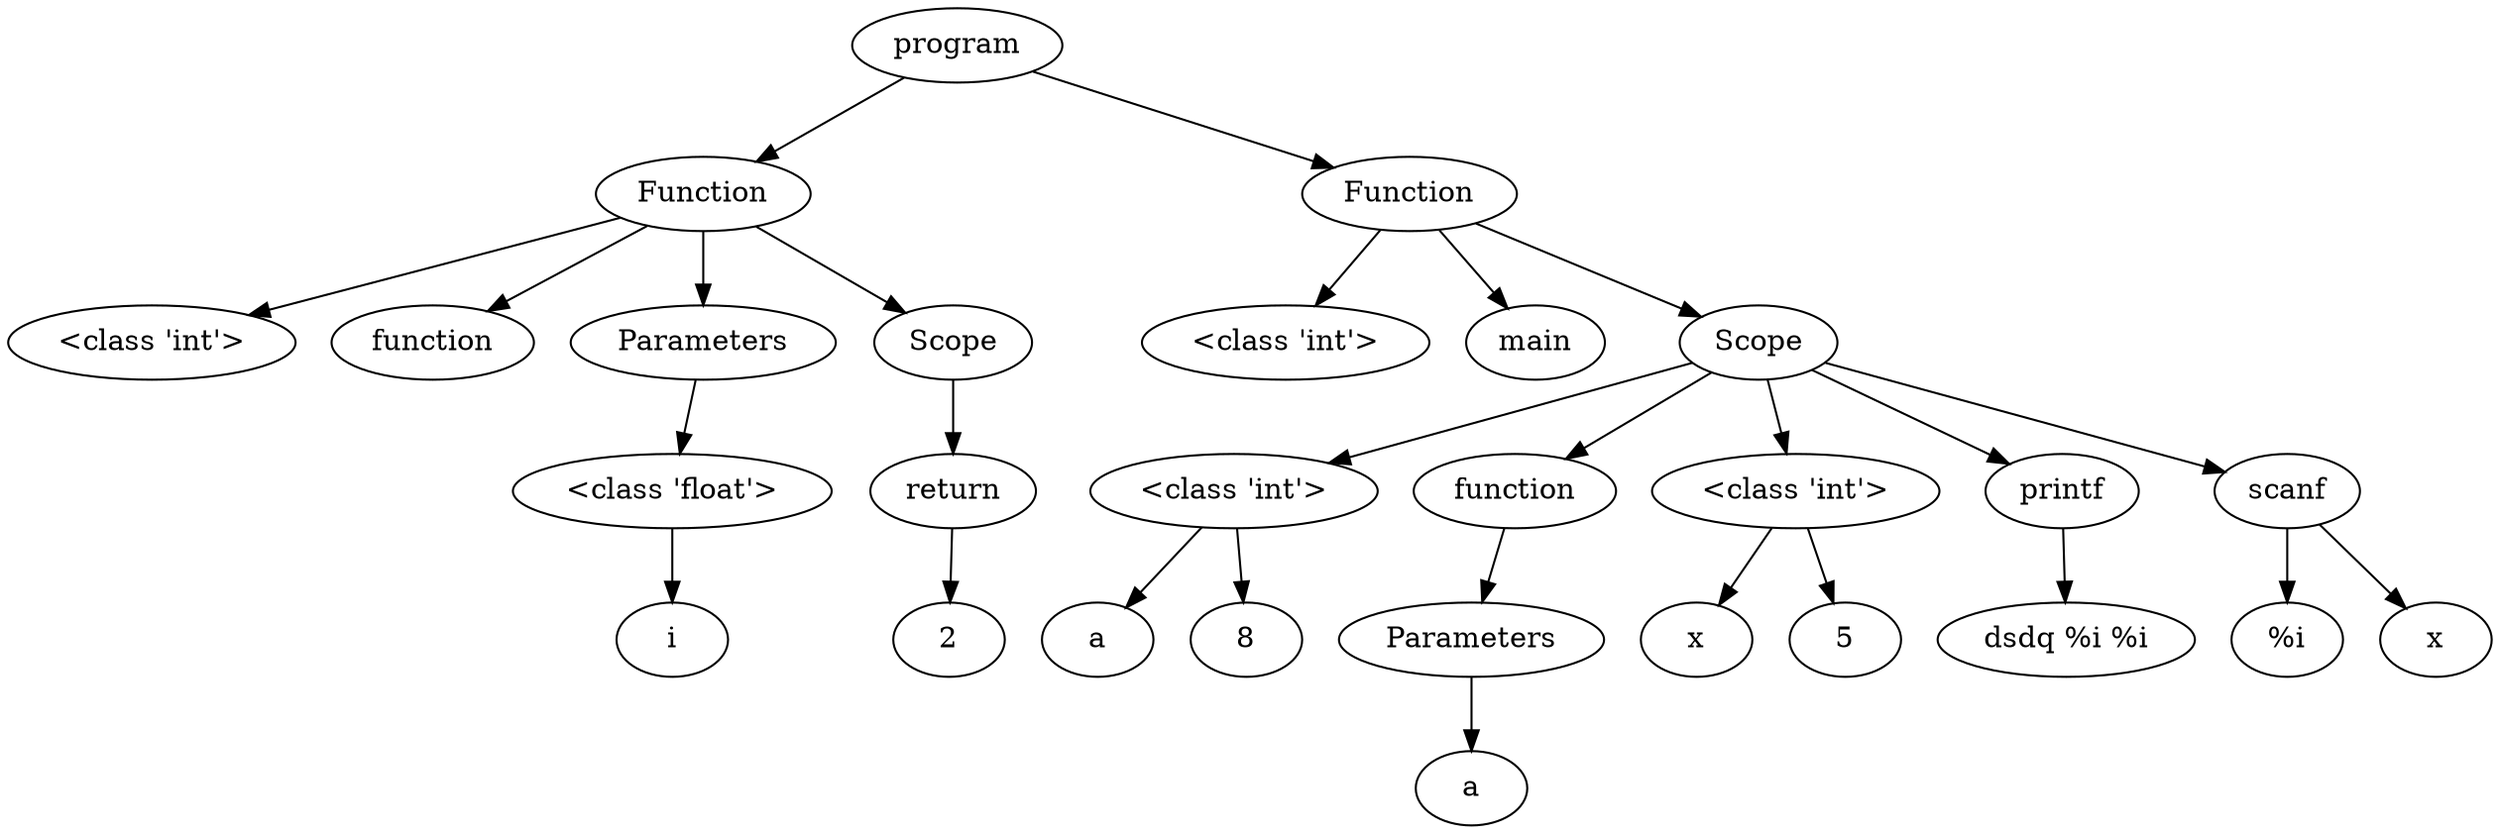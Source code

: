 digraph G { 
"<AST.AST object at 0x000002017882ED30> (0)"[label="program"]
"<AST.ASTFunction object at 0x000002017882EC70> (1)"[label="Function"]
"<AST.AST object at 0x000002017882ED30> (0)"->"<AST.ASTFunction object at 0x000002017882EC70> (1)"
"<AST.ASTFunction object at 0x000002017882EC70> (1)"[label="Function"]
"<AST.ASTDataType object at 0x000002017882EE20> (2)"[label="<class 'int'>"]
"<AST.ASTFunction object at 0x000002017882EC70> (1)"->"<AST.ASTDataType object at 0x000002017882EE20> (2)"
"<AST.ASTFunctionName object at 0x000002017882EF70> (2)"[label="function"]
"<AST.ASTFunction object at 0x000002017882EC70> (1)"->"<AST.ASTFunctionName object at 0x000002017882EF70> (2)"
"<AST.ASTParameters object at 0x000002017882EFD0> (2)"[label="Parameters"]
"<AST.ASTFunction object at 0x000002017882EC70> (1)"->"<AST.ASTParameters object at 0x000002017882EFD0> (2)"
"<AST.ASTParameters object at 0x000002017882EFD0> (2)"[label="Parameters"]
"<AST.ASTDataType object at 0x000002017883C190> (3)"[label="<class 'float'>"]
"<AST.ASTParameters object at 0x000002017882EFD0> (2)"->"<AST.ASTDataType object at 0x000002017883C190> (3)"
"<AST.ASTDataType object at 0x000002017883C190> (3)"[label="<class 'float'>"]
"<AST.ASTVariable object at 0x000002017883C0A0> (4)"[label="i"]
"<AST.ASTDataType object at 0x000002017883C190> (3)"->"<AST.ASTVariable object at 0x000002017883C0A0> (4)"
"<AST.ASTScope object at 0x000002017883C070> (2)"[label="Scope"]
"<AST.ASTFunction object at 0x000002017882EC70> (1)"->"<AST.ASTScope object at 0x000002017883C070> (2)"
"<AST.ASTScope object at 0x000002017883C070> (2)"[label="Scope"]
"<AST.ASTReturn object at 0x000002017883C220> (3)"[label="return"]
"<AST.ASTScope object at 0x000002017883C070> (2)"->"<AST.ASTReturn object at 0x000002017883C220> (3)"
"<AST.ASTReturn object at 0x000002017883C220> (3)"[label="return"]
"<AST.ASTInt object at 0x000002017883C250> (4)"[label="2"]
"<AST.ASTReturn object at 0x000002017883C220> (3)"->"<AST.ASTInt object at 0x000002017883C250> (4)"
"<AST.ASTFunction object at 0x000002017883C1C0> (1)"[label="Function"]
"<AST.AST object at 0x000002017882ED30> (0)"->"<AST.ASTFunction object at 0x000002017883C1C0> (1)"
"<AST.ASTFunction object at 0x000002017883C1C0> (1)"[label="Function"]
"<AST.ASTDataType object at 0x000002017883C370> (2)"[label="<class 'int'>"]
"<AST.ASTFunction object at 0x000002017883C1C0> (1)"->"<AST.ASTDataType object at 0x000002017883C370> (2)"
"<AST.ASTFunctionName object at 0x000002017883C2E0> (2)"[label="main"]
"<AST.ASTFunction object at 0x000002017883C1C0> (1)"->"<AST.ASTFunctionName object at 0x000002017883C2E0> (2)"
"<AST.ASTScope object at 0x000002017883C400> (2)"[label="Scope"]
"<AST.ASTFunction object at 0x000002017883C1C0> (1)"->"<AST.ASTScope object at 0x000002017883C400> (2)"
"<AST.ASTScope object at 0x000002017883C400> (2)"[label="Scope"]
"<AST.ASTDataType object at 0x000002017883C550> (3)"[label="<class 'int'>"]
"<AST.ASTScope object at 0x000002017883C400> (2)"->"<AST.ASTDataType object at 0x000002017883C550> (3)"
"<AST.ASTDataType object at 0x000002017883C550> (3)"[label="<class 'int'>"]
"<AST.ASTVariable object at 0x000002017883C460> (4)"[label="a"]
"<AST.ASTDataType object at 0x000002017883C550> (3)"->"<AST.ASTVariable object at 0x000002017883C460> (4)"
"<AST.ASTInt object at 0x000002017883C520> (4)"[label="8"]
"<AST.ASTDataType object at 0x000002017883C550> (3)"->"<AST.ASTInt object at 0x000002017883C520> (4)"
"<AST.ASTFunctionName object at 0x000002017883C5E0> (3)"[label="function"]
"<AST.ASTScope object at 0x000002017883C400> (2)"->"<AST.ASTFunctionName object at 0x000002017883C5E0> (3)"
"<AST.ASTFunctionName object at 0x000002017883C5E0> (3)"[label="function"]
"<AST.ASTParameters object at 0x000002017883C610> (4)"[label="Parameters"]
"<AST.ASTFunctionName object at 0x000002017883C5E0> (3)"->"<AST.ASTParameters object at 0x000002017883C610> (4)"
"<AST.ASTParameters object at 0x000002017883C610> (4)"[label="Parameters"]
"<AST.ASTVariable object at 0x000002017883C730> (5)"[label="a"]
"<AST.ASTParameters object at 0x000002017883C610> (4)"->"<AST.ASTVariable object at 0x000002017883C730> (5)"
"<AST.ASTDataType object at 0x000002017883C700> (3)"[label="<class 'int'>"]
"<AST.ASTScope object at 0x000002017883C400> (2)"->"<AST.ASTDataType object at 0x000002017883C700> (3)"
"<AST.ASTDataType object at 0x000002017883C700> (3)"[label="<class 'int'>"]
"<AST.ASTVariable object at 0x000002017883C670> (4)"[label="x"]
"<AST.ASTDataType object at 0x000002017883C700> (3)"->"<AST.ASTVariable object at 0x000002017883C670> (4)"
"<AST.ASTInt object at 0x000002017883C7C0> (4)"[label="5"]
"<AST.ASTDataType object at 0x000002017883C700> (3)"->"<AST.ASTInt object at 0x000002017883C7C0> (4)"
"<AST.ASTPrintf object at 0x000002017883C850> (3)"[label="printf"]
"<AST.ASTScope object at 0x000002017883C400> (2)"->"<AST.ASTPrintf object at 0x000002017883C850> (3)"
"<AST.ASTPrintf object at 0x000002017883C850> (3)"[label="printf"]
"<AST.ASTText object at 0x000002017883C880> (4)"[label="dsdq %i %i"]
"<AST.ASTPrintf object at 0x000002017883C850> (3)"->"<AST.ASTText object at 0x000002017883C880> (4)"
"<AST.ASTPrintf object at 0x000002017883C8E0> (3)"[label="scanf"]
"<AST.ASTScope object at 0x000002017883C400> (2)"->"<AST.ASTPrintf object at 0x000002017883C8E0> (3)"
"<AST.ASTPrintf object at 0x000002017883C8E0> (3)"[label="scanf"]
"<AST.ASTText object at 0x000002017883C9D0> (4)"[label="%i"]
"<AST.ASTPrintf object at 0x000002017883C8E0> (3)"->"<AST.ASTText object at 0x000002017883C9D0> (4)"
"<AST.ASTVariable object at 0x000002017883C970> (4)"[label="x"]
"<AST.ASTPrintf object at 0x000002017883C8E0> (3)"->"<AST.ASTVariable object at 0x000002017883C970> (4)"
}